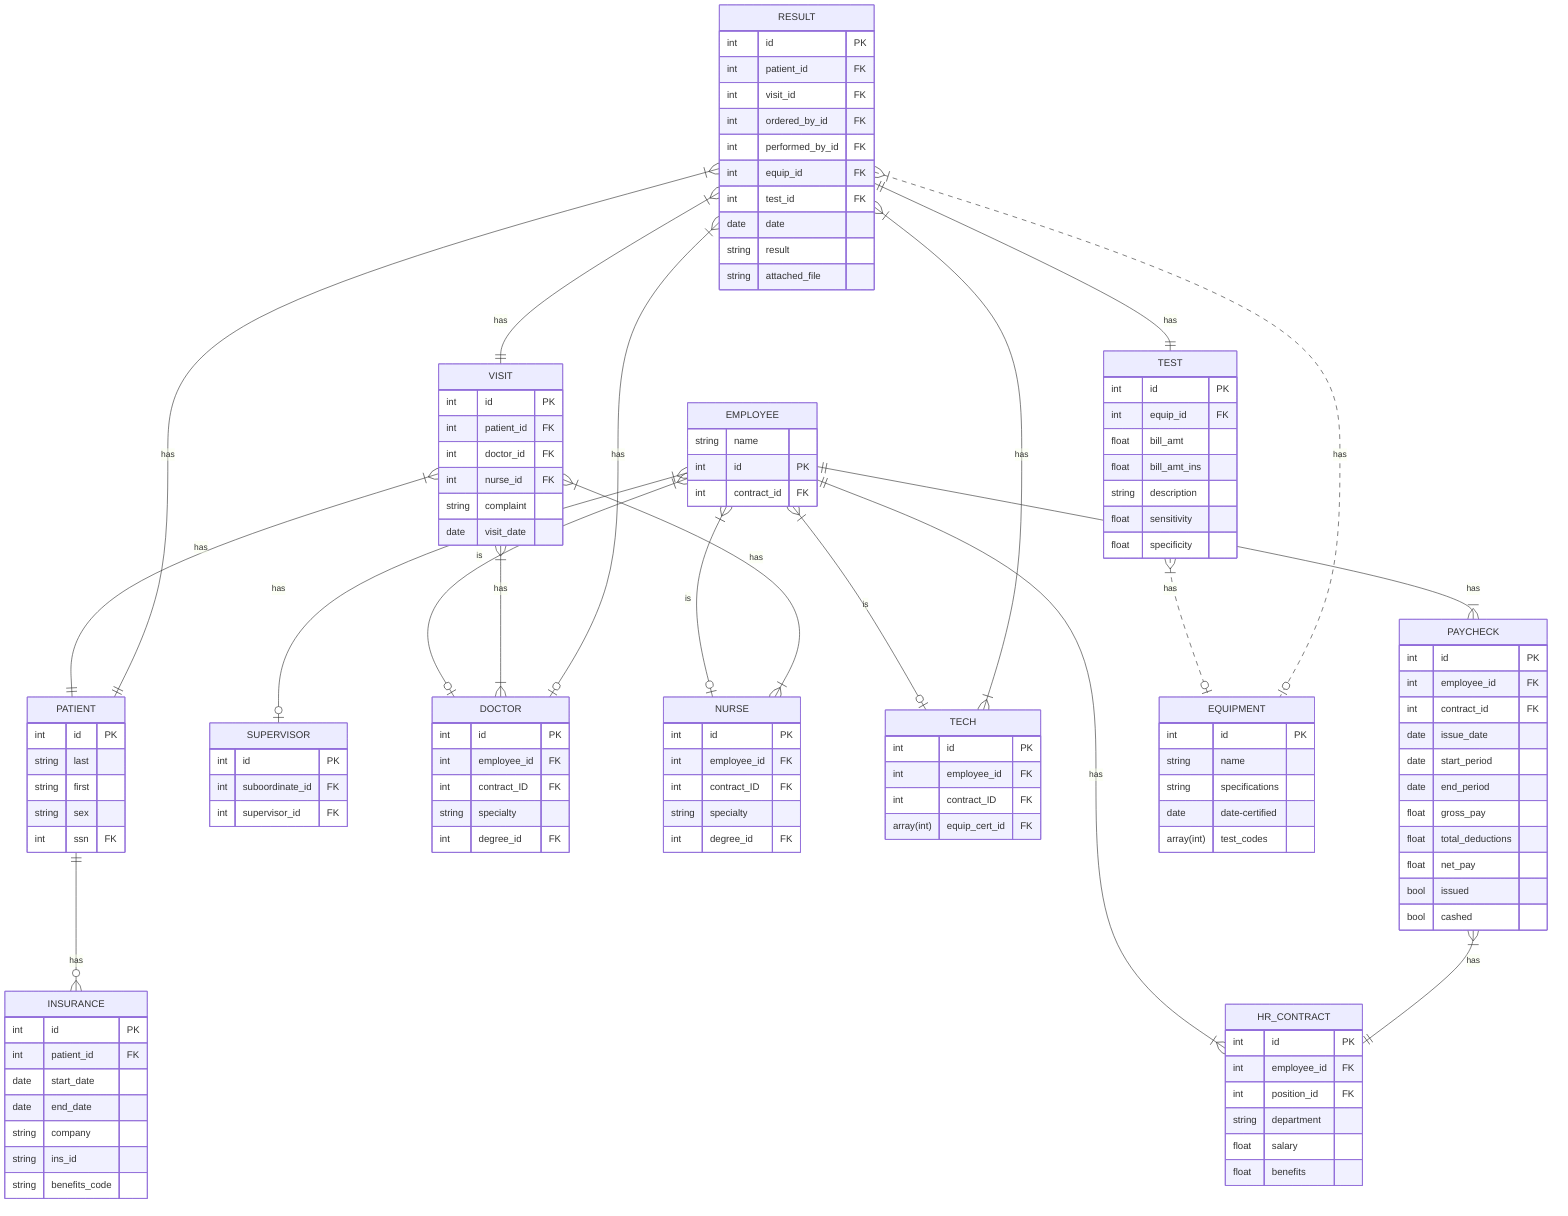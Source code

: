 erDiagram
  EMPLOYEE {
    string name
    int id PK
    int contract_id FK
  }
  EMPLOYEE ||--|{ HR_CONTRACT : has
  EMPLOYEE ||--|{ PAYCHECK : has
  SUPERVISOR {
    int id PK
    int suboordinate_id FK
    int supervisor_id FK
  }
  EMPLOYEE }|--|o SUPERVISOR : has
  HR_CONTRACT {
    int id PK
    int employee_id FK
    int position_id FK
    string department
    float salary
    float benefits
  }
  DOCTOR {
    int id PK
    int employee_id FK
    int contract_ID FK
    string specialty
    int degree_id FK
  }
  EMPLOYEE }|--o| DOCTOR : is
  NURSE {
    int id PK
    int employee_id FK
    int contract_ID FK
    string specialty
    int degree_id FK
  }
  EMPLOYEE }|--o| NURSE : is
  TECH {
    int id PK
    int employee_id FK
    int contract_ID FK
    array(int) equip_cert_id FK
  }
  EMPLOYEE }|--o| TECH : is
  PAYCHECK {
    int id PK
    int employee_id FK
    int contract_id FK
    date issue_date
    date start_period
    date end_period
    float gross_pay
    float total_deductions
    float net_pay
    bool issued
    bool cashed
  }
  PAYCHECK }|--|| HR_CONTRACT : has
  PATIENT {
    int id PK
    string last
    string first
    string sex
    int ssn FK
  }
  PATIENT ||--o{ INSURANCE : has
  VISIT {
    int id PK
    int patient_id FK
    int doctor_id FK
    int nurse_id FK
    string complaint
    date visit_date
  }
  VISIT }|--|{ DOCTOR : has
  VISIT }|--|{ NURSE : has
  VISIT }|--|| PATIENT: has
  INSURANCE {
    int id PK
    int patient_id FK
    date start_date
    date end_date
    string company
    string ins_id
    string benefits_code
  }
  EQUIPMENT {
    int id PK
    string name
    string specifications
    date date-certified
    array(int) test_codes
  }
  TEST {
    int id PK
    int equip_id FK
    float bill_amt
    float bill_amt_ins
    string description
    float sensitivity
    float specificity
  }
  TEST }|..o| EQUIPMENT : has
  RESULT {
    int id PK
    int patient_id FK
    int visit_id FK
    int ordered_by_id FK
    int performed_by_id FK
    int equip_id FK
    int test_id FK
    date date
    string result
    string attached_file
  }
  RESULT }|--|| PATIENT: has
  RESULT }|--|o DOCTOR : has
  RESULT }|--|{ TECH : has
  RESULT ||--|| TEST : has
  RESULT }|--|| VISIT : has
  RESULT }|..|o EQUIPMENT : has

accTitle: Sample Hospital Entity-Relationship Diagram
accDescr {
  This diagram contains entities such as employees, supervisors, hr_contracts, doctor, nurse, technician, paycheck, patient, visit, test, equipment, result, and insurance.
  Relationships between e.g. employees and supervisors are described with annotated lines - each employee has one supervisor, while each supervisor has many employees.
  Each paycheck corresponds to a single employee, but an employee should have multiple paychecks.
  Doctors, Nurses, and Technicians are each subsets of the employees list, and so on.
  Each entity has one or more fields, and some fields are primary keys (they uniquely identify a single entity record) while others are foreign keys, which can be used to identify links to related entity records.
}